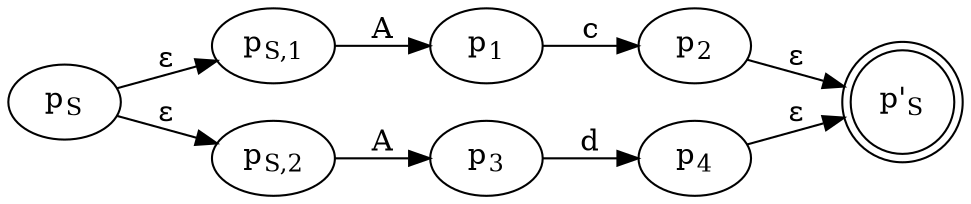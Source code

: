 digraph Figure8a {
        rankdir=LR;
PS [label = <p<SUB>S</SUB>>]
PS1 [label = <p<sub>S,1</sub>>]
PS2 [label = <p<sub>S,2</sub>>]
P1 [label = <p<sub>1</sub>>]
P2 [label = <p<sub>2</sub>>]
P3 [label = <p<sub>3</sub>>]
P4 [label = <p<sub>4</sub>>]
PF [label = <p'<sub>S</sub>>; shape = doublecircle]

PS->PS1 [ label = <&epsilon;> ]
PS->PS2 [ label = <&epsilon;> ]
PS1->P1 [ label = <A> ]
PS2->P3 [ label = <A> ]
P1->P2 [ label = <c> ]
P3->P4 [ label = <d> ]
P2->PF [ label = <&epsilon;> ]
P4->PF [ label = <&epsilon;> ]
}
